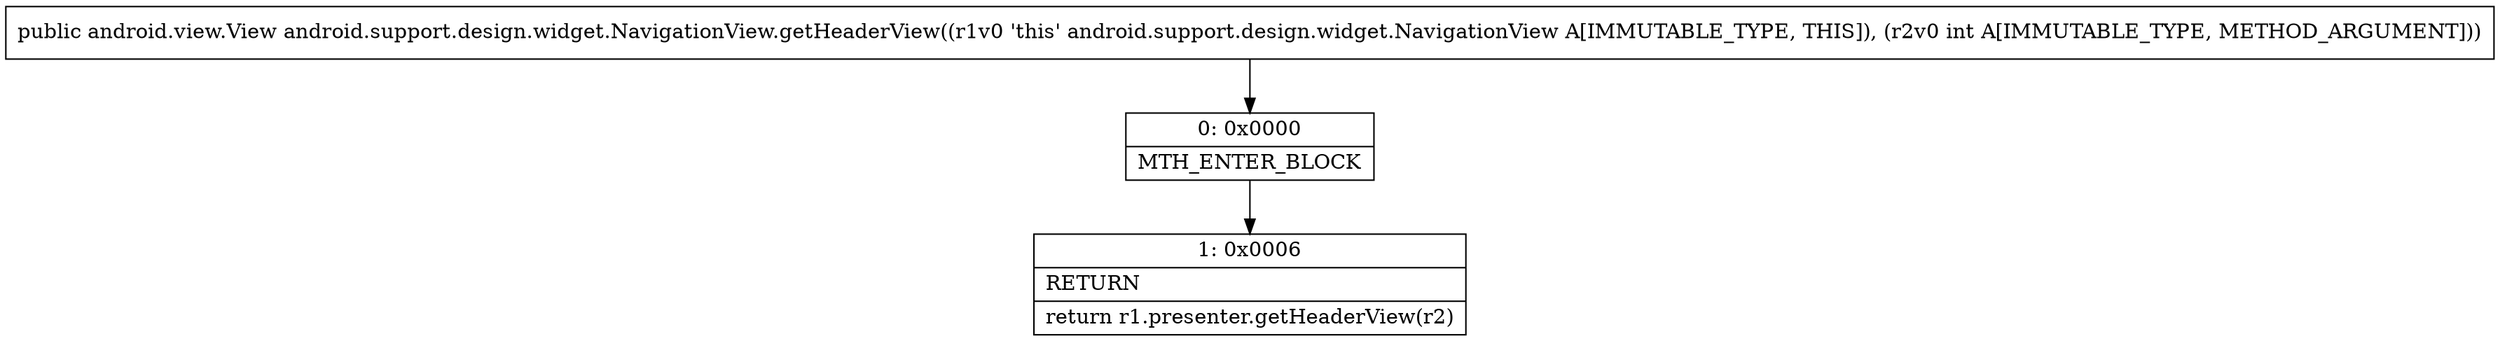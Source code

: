 digraph "CFG forandroid.support.design.widget.NavigationView.getHeaderView(I)Landroid\/view\/View;" {
Node_0 [shape=record,label="{0\:\ 0x0000|MTH_ENTER_BLOCK\l}"];
Node_1 [shape=record,label="{1\:\ 0x0006|RETURN\l|return r1.presenter.getHeaderView(r2)\l}"];
MethodNode[shape=record,label="{public android.view.View android.support.design.widget.NavigationView.getHeaderView((r1v0 'this' android.support.design.widget.NavigationView A[IMMUTABLE_TYPE, THIS]), (r2v0 int A[IMMUTABLE_TYPE, METHOD_ARGUMENT])) }"];
MethodNode -> Node_0;
Node_0 -> Node_1;
}

